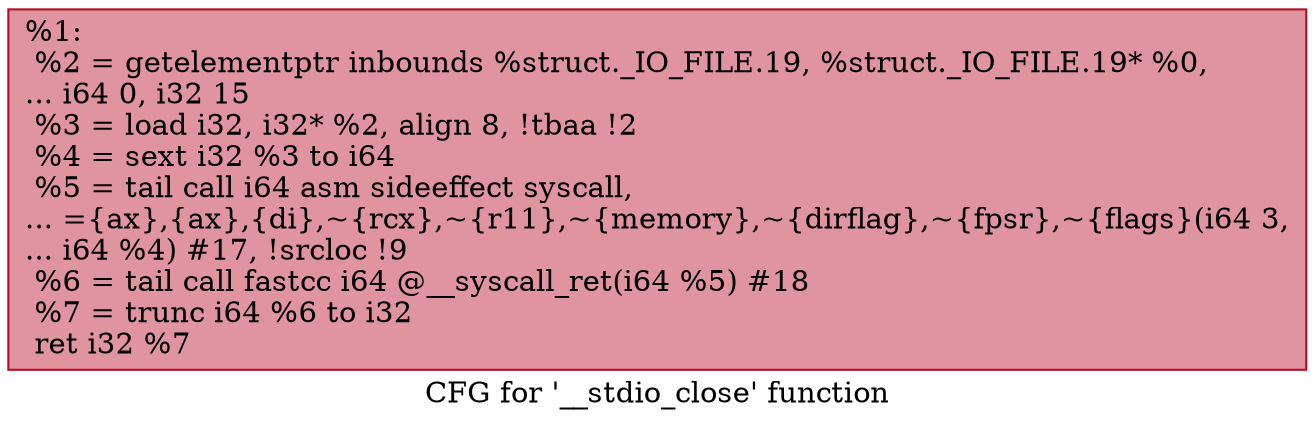 digraph "CFG for '__stdio_close' function" {
	label="CFG for '__stdio_close' function";

	Node0x1329490 [shape=record,color="#b70d28ff", style=filled, fillcolor="#b70d2870",label="{%1:\l  %2 = getelementptr inbounds %struct._IO_FILE.19, %struct._IO_FILE.19* %0,\l... i64 0, i32 15\l  %3 = load i32, i32* %2, align 8, !tbaa !2\l  %4 = sext i32 %3 to i64\l  %5 = tail call i64 asm sideeffect syscall,\l... =\{ax\},\{ax\},\{di\},~\{rcx\},~\{r11\},~\{memory\},~\{dirflag\},~\{fpsr\},~\{flags\}(i64 3,\l... i64 %4) #17, !srcloc !9\l  %6 = tail call fastcc i64 @__syscall_ret(i64 %5) #18\l  %7 = trunc i64 %6 to i32\l  ret i32 %7\l}"];
}
